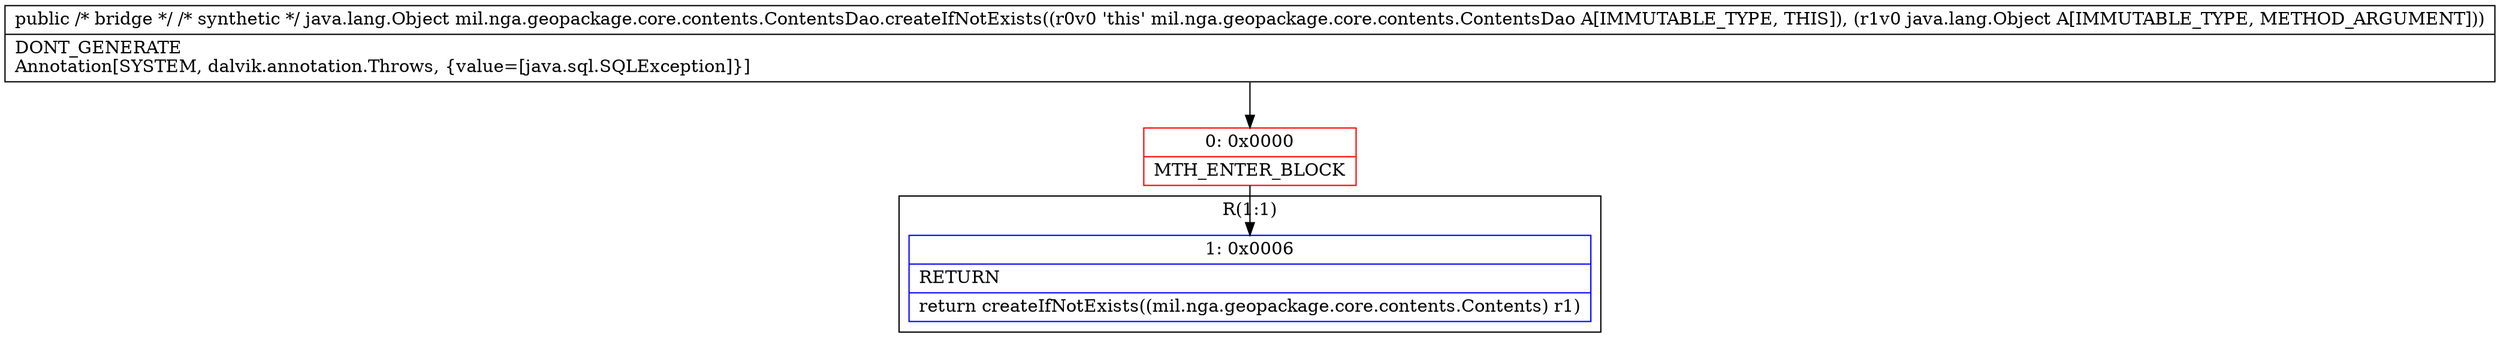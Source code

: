 digraph "CFG formil.nga.geopackage.core.contents.ContentsDao.createIfNotExists(Ljava\/lang\/Object;)Ljava\/lang\/Object;" {
subgraph cluster_Region_2028330013 {
label = "R(1:1)";
node [shape=record,color=blue];
Node_1 [shape=record,label="{1\:\ 0x0006|RETURN\l|return createIfNotExists((mil.nga.geopackage.core.contents.Contents) r1)\l}"];
}
Node_0 [shape=record,color=red,label="{0\:\ 0x0000|MTH_ENTER_BLOCK\l}"];
MethodNode[shape=record,label="{public \/* bridge *\/ \/* synthetic *\/ java.lang.Object mil.nga.geopackage.core.contents.ContentsDao.createIfNotExists((r0v0 'this' mil.nga.geopackage.core.contents.ContentsDao A[IMMUTABLE_TYPE, THIS]), (r1v0 java.lang.Object A[IMMUTABLE_TYPE, METHOD_ARGUMENT]))  | DONT_GENERATE\lAnnotation[SYSTEM, dalvik.annotation.Throws, \{value=[java.sql.SQLException]\}]\l}"];
MethodNode -> Node_0;
Node_0 -> Node_1;
}

